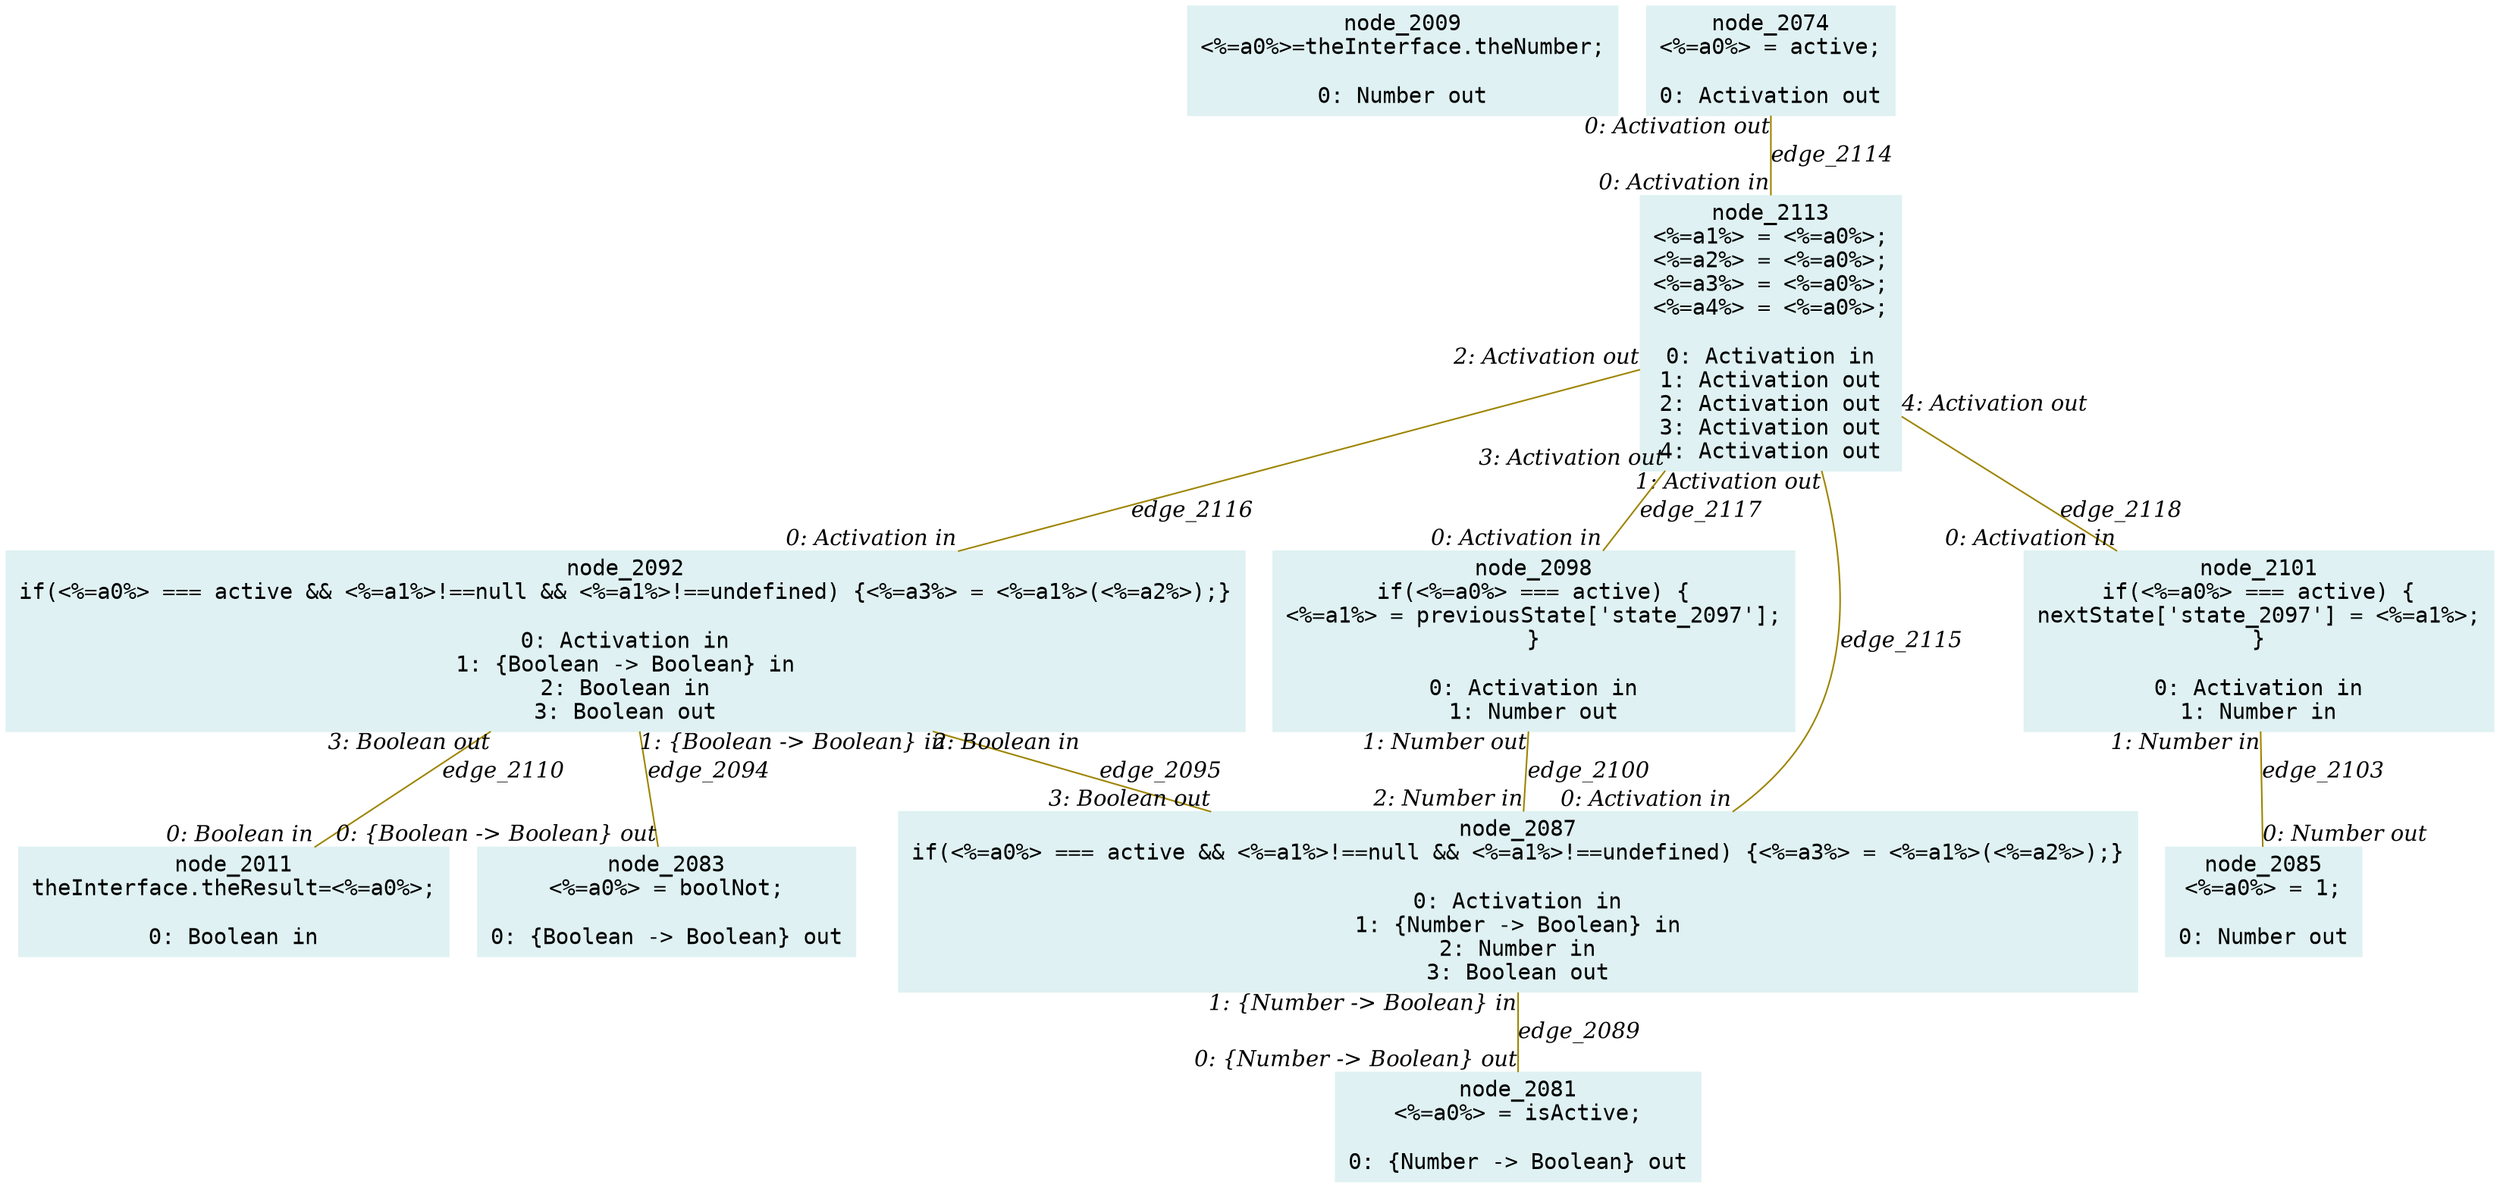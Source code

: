 digraph g{node_2009 [shape="box", style="filled", color="#dff1f2", fontname="Courier", label="node_2009
<%=a0%>=theInterface.theNumber;

0: Number out" ]
node_2011 [shape="box", style="filled", color="#dff1f2", fontname="Courier", label="node_2011
theInterface.theResult=<%=a0%>;

0: Boolean in" ]
node_2074 [shape="box", style="filled", color="#dff1f2", fontname="Courier", label="node_2074
<%=a0%> = active;

0: Activation out" ]
node_2081 [shape="box", style="filled", color="#dff1f2", fontname="Courier", label="node_2081
<%=a0%> = isActive;

0: {Number -> Boolean} out" ]
node_2083 [shape="box", style="filled", color="#dff1f2", fontname="Courier", label="node_2083
<%=a0%> = boolNot;

0: {Boolean -> Boolean} out" ]
node_2085 [shape="box", style="filled", color="#dff1f2", fontname="Courier", label="node_2085
<%=a0%> = 1;

0: Number out" ]
node_2087 [shape="box", style="filled", color="#dff1f2", fontname="Courier", label="node_2087
if(<%=a0%> === active && <%=a1%>!==null && <%=a1%>!==undefined) {<%=a3%> = <%=a1%>(<%=a2%>);}

0: Activation in
1: {Number -> Boolean} in
2: Number in
3: Boolean out" ]
node_2092 [shape="box", style="filled", color="#dff1f2", fontname="Courier", label="node_2092
if(<%=a0%> === active && <%=a1%>!==null && <%=a1%>!==undefined) {<%=a3%> = <%=a1%>(<%=a2%>);}

0: Activation in
1: {Boolean -> Boolean} in
2: Boolean in
3: Boolean out" ]
node_2098 [shape="box", style="filled", color="#dff1f2", fontname="Courier", label="node_2098
if(<%=a0%> === active) {
<%=a1%> = previousState['state_2097'];
}

0: Activation in
1: Number out" ]
node_2101 [shape="box", style="filled", color="#dff1f2", fontname="Courier", label="node_2101
if(<%=a0%> === active) {
nextState['state_2097'] = <%=a1%>;
}

0: Activation in
1: Number in" ]
node_2113 [shape="box", style="filled", color="#dff1f2", fontname="Courier", label="node_2113
<%=a1%> = <%=a0%>;
<%=a2%> = <%=a0%>;
<%=a3%> = <%=a0%>;
<%=a4%> = <%=a0%>;

0: Activation in
1: Activation out
2: Activation out
3: Activation out
4: Activation out" ]
node_2087 -> node_2081 [dir=none, arrowHead=none, fontname="Times-Italic", arrowsize=1, color="#9d8400", label="edge_2089",  headlabel="0: {Number -> Boolean} out", taillabel="1: {Number -> Boolean} in" ]
node_2092 -> node_2083 [dir=none, arrowHead=none, fontname="Times-Italic", arrowsize=1, color="#9d8400", label="edge_2094",  headlabel="0: {Boolean -> Boolean} out", taillabel="1: {Boolean -> Boolean} in" ]
node_2092 -> node_2087 [dir=none, arrowHead=none, fontname="Times-Italic", arrowsize=1, color="#9d8400", label="edge_2095",  headlabel="3: Boolean out", taillabel="2: Boolean in" ]
node_2098 -> node_2087 [dir=none, arrowHead=none, fontname="Times-Italic", arrowsize=1, color="#9d8400", label="edge_2100",  headlabel="2: Number in", taillabel="1: Number out" ]
node_2101 -> node_2085 [dir=none, arrowHead=none, fontname="Times-Italic", arrowsize=1, color="#9d8400", label="edge_2103",  headlabel="0: Number out", taillabel="1: Number in" ]
node_2092 -> node_2011 [dir=none, arrowHead=none, fontname="Times-Italic", arrowsize=1, color="#9d8400", label="edge_2110",  headlabel="0: Boolean in", taillabel="3: Boolean out" ]
node_2074 -> node_2113 [dir=none, arrowHead=none, fontname="Times-Italic", arrowsize=1, color="#9d8400", label="edge_2114",  headlabel="0: Activation in", taillabel="0: Activation out" ]
node_2113 -> node_2087 [dir=none, arrowHead=none, fontname="Times-Italic", arrowsize=1, color="#9d8400", label="edge_2115",  headlabel="0: Activation in", taillabel="1: Activation out" ]
node_2113 -> node_2092 [dir=none, arrowHead=none, fontname="Times-Italic", arrowsize=1, color="#9d8400", label="edge_2116",  headlabel="0: Activation in", taillabel="2: Activation out" ]
node_2113 -> node_2098 [dir=none, arrowHead=none, fontname="Times-Italic", arrowsize=1, color="#9d8400", label="edge_2117",  headlabel="0: Activation in", taillabel="3: Activation out" ]
node_2113 -> node_2101 [dir=none, arrowHead=none, fontname="Times-Italic", arrowsize=1, color="#9d8400", label="edge_2118",  headlabel="0: Activation in", taillabel="4: Activation out" ]
}